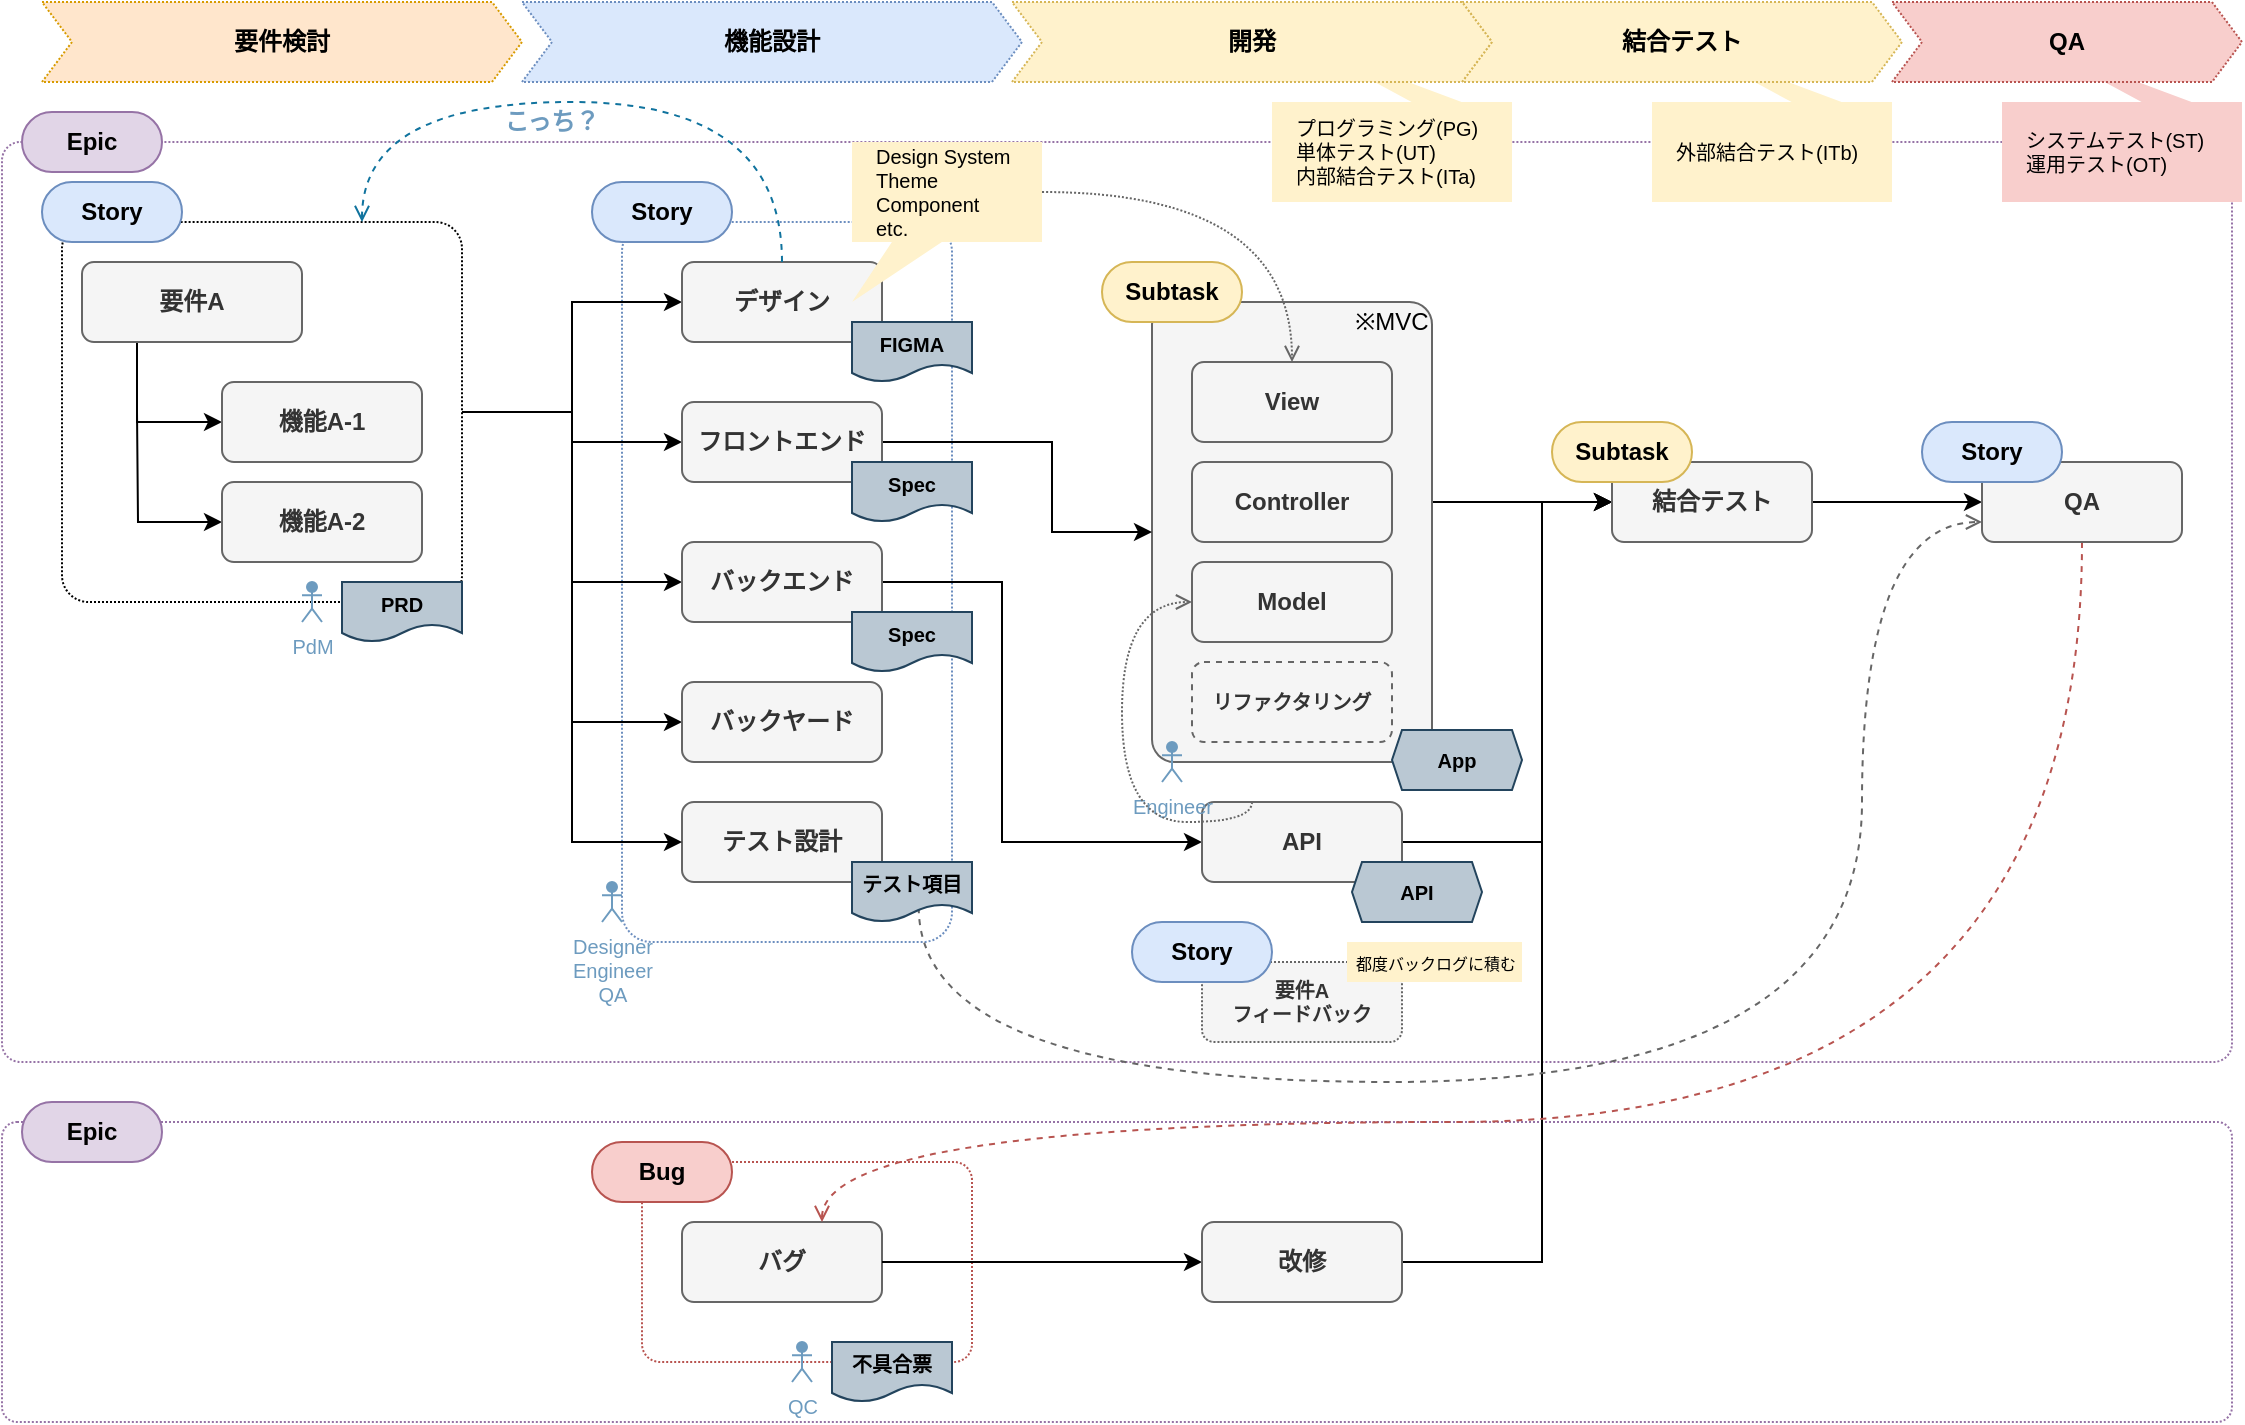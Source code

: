 <mxfile>
    <diagram id="Gc-2tVLe2to3fgjNDCdU" name="ProductFlow">
        <mxGraphModel dx="1058" dy="458" grid="1" gridSize="10" guides="1" tooltips="1" connect="1" arrows="1" fold="1" page="1" pageScale="1" pageWidth="1169" pageHeight="827" math="0" shadow="0">
            <root>
                <mxCell id="EZ28CjSKNCRRKtSUR4Zx-0"/>
                <mxCell id="EZ28CjSKNCRRKtSUR4Zx-1" parent="EZ28CjSKNCRRKtSUR4Zx-0"/>
                <mxCell id="55Zve0TspwtyExYEFEBI-19" value="" style="rounded=1;whiteSpace=wrap;html=1;dashed=1;dashPattern=1 1;fontSize=12;strokeColor=#b85450;arcSize=9;fillColor=none;" vertex="1" parent="EZ28CjSKNCRRKtSUR4Zx-1">
                    <mxGeometry x="340" y="610" width="165" height="100" as="geometry"/>
                </mxCell>
                <mxCell id="7fAWxmCne7nnYhuAOcvH-72" value="" style="rounded=1;whiteSpace=wrap;html=1;dashed=1;dashPattern=1 1;fontSize=12;arcSize=2;strokeColor=#9673a6;fillColor=none;" parent="EZ28CjSKNCRRKtSUR4Zx-1" vertex="1">
                    <mxGeometry x="20" y="100" width="1115" height="460" as="geometry"/>
                </mxCell>
                <mxCell id="55Zve0TspwtyExYEFEBI-0" value="" style="rounded=1;whiteSpace=wrap;html=1;dashed=1;dashPattern=1 1;fontSize=12;arcSize=5;strokeColor=#9673a6;fillColor=none;" vertex="1" parent="EZ28CjSKNCRRKtSUR4Zx-1">
                    <mxGeometry x="20" y="590" width="1115" height="150" as="geometry"/>
                </mxCell>
                <mxCell id="7fAWxmCne7nnYhuAOcvH-61" style="edgeStyle=orthogonalEdgeStyle;rounded=0;orthogonalLoop=1;jettySize=auto;html=1;startArrow=none;startFill=0;endArrow=classic;endFill=1;strokeWidth=1;fontSize=12;" parent="EZ28CjSKNCRRKtSUR4Zx-1" source="7fAWxmCne7nnYhuAOcvH-38" target="7fAWxmCne7nnYhuAOcvH-59" edge="1">
                    <mxGeometry relative="1" as="geometry">
                        <Array as="points">
                            <mxPoint x="805" y="280"/>
                            <mxPoint x="805" y="280"/>
                        </Array>
                    </mxGeometry>
                </mxCell>
                <mxCell id="7fAWxmCne7nnYhuAOcvH-38" value="" style="rounded=1;whiteSpace=wrap;html=1;fontSize=12;strokeColor=#666666;fillColor=#f5f5f5;arcSize=8;fontColor=#333333;" parent="EZ28CjSKNCRRKtSUR4Zx-1" vertex="1">
                    <mxGeometry x="595" y="180" width="140" height="230" as="geometry"/>
                </mxCell>
                <mxCell id="7fAWxmCne7nnYhuAOcvH-22" value="" style="rounded=1;whiteSpace=wrap;html=1;dashed=1;dashPattern=1 1;fontSize=12;strokeColor=#6c8ebf;fillColor=none;arcSize=9;" parent="EZ28CjSKNCRRKtSUR4Zx-1" vertex="1">
                    <mxGeometry x="330" y="140" width="165" height="360" as="geometry"/>
                </mxCell>
                <mxCell id="7fAWxmCne7nnYhuAOcvH-13" value="" style="rounded=1;whiteSpace=wrap;html=1;dashed=1;dashPattern=1 1;fontSize=12;fillColor=none;arcSize=7;" parent="EZ28CjSKNCRRKtSUR4Zx-1" vertex="1">
                    <mxGeometry x="50" y="140" width="200" height="190" as="geometry"/>
                </mxCell>
                <mxCell id="7fAWxmCne7nnYhuAOcvH-8" style="edgeStyle=orthogonalEdgeStyle;rounded=0;orthogonalLoop=1;jettySize=auto;html=1;entryX=0;entryY=0.5;entryDx=0;entryDy=0;startArrow=none;startFill=0;endArrow=classic;endFill=1;strokeWidth=1;fontSize=12;exitX=0.25;exitY=1;exitDx=0;exitDy=0;" parent="EZ28CjSKNCRRKtSUR4Zx-1" source="7fAWxmCne7nnYhuAOcvH-3" target="7fAWxmCne7nnYhuAOcvH-5" edge="1">
                    <mxGeometry relative="1" as="geometry"/>
                </mxCell>
                <mxCell id="7fAWxmCne7nnYhuAOcvH-9" style="edgeStyle=orthogonalEdgeStyle;rounded=0;orthogonalLoop=1;jettySize=auto;html=1;exitX=0.25;exitY=1;exitDx=0;exitDy=0;startArrow=none;startFill=0;endArrow=classic;endFill=1;strokeWidth=1;fontSize=12;" parent="EZ28CjSKNCRRKtSUR4Zx-1" source="7fAWxmCne7nnYhuAOcvH-3" edge="1">
                    <mxGeometry relative="1" as="geometry">
                        <mxPoint x="130" y="290" as="targetPoint"/>
                        <Array as="points">
                            <mxPoint x="88" y="235"/>
                            <mxPoint x="88" y="290"/>
                        </Array>
                    </mxGeometry>
                </mxCell>
                <mxCell id="7fAWxmCne7nnYhuAOcvH-3" value="要件A" style="rounded=1;whiteSpace=wrap;html=1;fontSize=12;fontStyle=1;fillColor=#f5f5f5;strokeColor=#666666;fontColor=#333333;" parent="EZ28CjSKNCRRKtSUR4Zx-1" vertex="1">
                    <mxGeometry x="60" y="160" width="110" height="40" as="geometry"/>
                </mxCell>
                <mxCell id="7fAWxmCne7nnYhuAOcvH-4" value="バグ" style="rounded=1;whiteSpace=wrap;html=1;fontSize=12;fontStyle=1;fillColor=#f5f5f5;strokeColor=#666666;fontColor=#333333;" parent="EZ28CjSKNCRRKtSUR4Zx-1" vertex="1">
                    <mxGeometry x="360" y="640" width="100" height="40" as="geometry"/>
                </mxCell>
                <mxCell id="7fAWxmCne7nnYhuAOcvH-24" style="edgeStyle=orthogonalEdgeStyle;rounded=0;orthogonalLoop=1;jettySize=auto;html=1;entryX=0;entryY=0.5;entryDx=0;entryDy=0;startArrow=none;startFill=0;endArrow=classic;endFill=1;strokeWidth=1;fontSize=12;exitX=1;exitY=0.5;exitDx=0;exitDy=0;" parent="EZ28CjSKNCRRKtSUR4Zx-1" source="7fAWxmCne7nnYhuAOcvH-13" target="7fAWxmCne7nnYhuAOcvH-17" edge="1">
                    <mxGeometry relative="1" as="geometry"/>
                </mxCell>
                <mxCell id="7fAWxmCne7nnYhuAOcvH-25" style="edgeStyle=orthogonalEdgeStyle;rounded=0;orthogonalLoop=1;jettySize=auto;html=1;exitX=1;exitY=0.5;exitDx=0;exitDy=0;entryX=0;entryY=0.5;entryDx=0;entryDy=0;startArrow=none;startFill=0;endArrow=classic;endFill=1;strokeWidth=1;fontSize=12;" parent="EZ28CjSKNCRRKtSUR4Zx-1" source="7fAWxmCne7nnYhuAOcvH-13" target="7fAWxmCne7nnYhuAOcvH-18" edge="1">
                    <mxGeometry relative="1" as="geometry"/>
                </mxCell>
                <mxCell id="7fAWxmCne7nnYhuAOcvH-26" style="edgeStyle=orthogonalEdgeStyle;rounded=0;orthogonalLoop=1;jettySize=auto;html=1;exitX=1;exitY=0.5;exitDx=0;exitDy=0;entryX=0;entryY=0.5;entryDx=0;entryDy=0;startArrow=none;startFill=0;endArrow=classic;endFill=1;strokeWidth=1;fontSize=12;" parent="EZ28CjSKNCRRKtSUR4Zx-1" source="7fAWxmCne7nnYhuAOcvH-13" target="7fAWxmCne7nnYhuAOcvH-19" edge="1">
                    <mxGeometry relative="1" as="geometry"/>
                </mxCell>
                <mxCell id="7fAWxmCne7nnYhuAOcvH-27" style="edgeStyle=orthogonalEdgeStyle;rounded=0;orthogonalLoop=1;jettySize=auto;html=1;exitX=1;exitY=0.5;exitDx=0;exitDy=0;entryX=0;entryY=0.5;entryDx=0;entryDy=0;startArrow=none;startFill=0;endArrow=classic;endFill=1;strokeWidth=1;fontSize=12;" parent="EZ28CjSKNCRRKtSUR4Zx-1" source="7fAWxmCne7nnYhuAOcvH-13" target="7fAWxmCne7nnYhuAOcvH-20" edge="1">
                    <mxGeometry relative="1" as="geometry"/>
                </mxCell>
                <mxCell id="7fAWxmCne7nnYhuAOcvH-5" value="機能A-1" style="rounded=1;whiteSpace=wrap;html=1;fontSize=12;fontStyle=1;fillColor=#f5f5f5;strokeColor=#666666;fontColor=#333333;" parent="EZ28CjSKNCRRKtSUR4Zx-1" vertex="1">
                    <mxGeometry x="130" y="220" width="100" height="40" as="geometry"/>
                </mxCell>
                <mxCell id="7fAWxmCne7nnYhuAOcvH-6" value="機能A-2" style="rounded=1;whiteSpace=wrap;html=1;fontSize=12;fontStyle=1;fillColor=#f5f5f5;strokeColor=#666666;fontColor=#333333;" parent="EZ28CjSKNCRRKtSUR4Zx-1" vertex="1">
                    <mxGeometry x="130" y="270" width="100" height="40" as="geometry"/>
                </mxCell>
                <mxCell id="7fAWxmCne7nnYhuAOcvH-10" style="edgeStyle=orthogonalEdgeStyle;rounded=0;orthogonalLoop=1;jettySize=auto;html=1;entryX=0;entryY=0.5;entryDx=0;entryDy=0;startArrow=none;startFill=0;endArrow=classic;endFill=1;strokeWidth=1;fontSize=12;" parent="EZ28CjSKNCRRKtSUR4Zx-1" source="7fAWxmCne7nnYhuAOcvH-4" target="7fAWxmCne7nnYhuAOcvH-11" edge="1">
                    <mxGeometry relative="1" as="geometry">
                        <mxPoint x="75" y="590" as="sourcePoint"/>
                        <mxPoint x="115" y="650" as="targetPoint"/>
                    </mxGeometry>
                </mxCell>
                <mxCell id="55Zve0TspwtyExYEFEBI-3" style="edgeStyle=orthogonalEdgeStyle;rounded=0;orthogonalLoop=1;jettySize=auto;html=1;fontSize=10;entryX=0;entryY=0.5;entryDx=0;entryDy=0;exitX=1;exitY=0.5;exitDx=0;exitDy=0;" edge="1" parent="EZ28CjSKNCRRKtSUR4Zx-1" source="7fAWxmCne7nnYhuAOcvH-11" target="7fAWxmCne7nnYhuAOcvH-59">
                    <mxGeometry relative="1" as="geometry">
                        <Array as="points">
                            <mxPoint x="790" y="660"/>
                            <mxPoint x="790" y="280"/>
                        </Array>
                    </mxGeometry>
                </mxCell>
                <mxCell id="7fAWxmCne7nnYhuAOcvH-11" value="改修" style="rounded=1;whiteSpace=wrap;html=1;fontSize=12;fontStyle=1;fillColor=#f5f5f5;strokeColor=#666666;fontColor=#333333;" parent="EZ28CjSKNCRRKtSUR4Zx-1" vertex="1">
                    <mxGeometry x="620" y="640" width="100" height="40" as="geometry"/>
                </mxCell>
                <mxCell id="7fAWxmCne7nnYhuAOcvH-17" value="デザイン" style="rounded=1;whiteSpace=wrap;html=1;fontSize=12;fontStyle=1;fillColor=#f5f5f5;strokeColor=#666666;fontColor=#333333;" parent="EZ28CjSKNCRRKtSUR4Zx-1" vertex="1">
                    <mxGeometry x="360" y="160" width="100" height="40" as="geometry"/>
                </mxCell>
                <mxCell id="7fAWxmCne7nnYhuAOcvH-33" style="edgeStyle=orthogonalEdgeStyle;rounded=0;orthogonalLoop=1;jettySize=auto;html=1;exitX=1;exitY=0.5;exitDx=0;exitDy=0;startArrow=none;startFill=0;endArrow=classic;endFill=1;strokeWidth=1;fontSize=12;entryX=0;entryY=0.5;entryDx=0;entryDy=0;" parent="EZ28CjSKNCRRKtSUR4Zx-1" source="7fAWxmCne7nnYhuAOcvH-18" target="7fAWxmCne7nnYhuAOcvH-38" edge="1">
                    <mxGeometry relative="1" as="geometry">
                        <mxPoint x="585" y="280" as="targetPoint"/>
                        <Array as="points">
                            <mxPoint x="545" y="250"/>
                            <mxPoint x="545" y="295"/>
                        </Array>
                    </mxGeometry>
                </mxCell>
                <mxCell id="7fAWxmCne7nnYhuAOcvH-18" value="フロントエンド" style="rounded=1;whiteSpace=wrap;html=1;fontSize=12;fontStyle=1;fillColor=#f5f5f5;strokeColor=#666666;fontColor=#333333;" parent="EZ28CjSKNCRRKtSUR4Zx-1" vertex="1">
                    <mxGeometry x="360" y="230" width="100" height="40" as="geometry"/>
                </mxCell>
                <mxCell id="7fAWxmCne7nnYhuAOcvH-52" style="edgeStyle=orthogonalEdgeStyle;rounded=0;orthogonalLoop=1;jettySize=auto;html=1;entryX=0;entryY=0.5;entryDx=0;entryDy=0;startArrow=none;startFill=0;endArrow=classic;endFill=1;strokeWidth=1;fontSize=12;exitX=1;exitY=0.5;exitDx=0;exitDy=0;" parent="EZ28CjSKNCRRKtSUR4Zx-1" source="7fAWxmCne7nnYhuAOcvH-19" target="7fAWxmCne7nnYhuAOcvH-51" edge="1">
                    <mxGeometry relative="1" as="geometry">
                        <Array as="points">
                            <mxPoint x="520" y="320"/>
                            <mxPoint x="520" y="450"/>
                        </Array>
                    </mxGeometry>
                </mxCell>
                <mxCell id="7fAWxmCne7nnYhuAOcvH-19" value="バックエンド" style="rounded=1;whiteSpace=wrap;html=1;fontSize=12;fontStyle=1;fillColor=#f5f5f5;strokeColor=#666666;fontColor=#333333;" parent="EZ28CjSKNCRRKtSUR4Zx-1" vertex="1">
                    <mxGeometry x="360" y="300" width="100" height="40" as="geometry"/>
                </mxCell>
                <mxCell id="7fAWxmCne7nnYhuAOcvH-20" value="バックヤード" style="rounded=1;whiteSpace=wrap;html=1;fontSize=12;fontStyle=1;fillColor=#f5f5f5;strokeColor=#666666;fontColor=#333333;" parent="EZ28CjSKNCRRKtSUR4Zx-1" vertex="1">
                    <mxGeometry x="360" y="370" width="100" height="40" as="geometry"/>
                </mxCell>
                <mxCell id="7fAWxmCne7nnYhuAOcvH-21" value="Story" style="rounded=1;whiteSpace=wrap;html=1;fontSize=12;fontStyle=1;fillColor=#dae8fc;strokeColor=#6c8ebf;arcSize=50;" parent="EZ28CjSKNCRRKtSUR4Zx-1" vertex="1">
                    <mxGeometry x="315" y="120" width="70" height="30" as="geometry"/>
                </mxCell>
                <mxCell id="7fAWxmCne7nnYhuAOcvH-29" value="View" style="rounded=1;whiteSpace=wrap;html=1;fontSize=12;fontStyle=1;fillColor=#f5f5f5;strokeColor=#666666;fontColor=#333333;" parent="EZ28CjSKNCRRKtSUR4Zx-1" vertex="1">
                    <mxGeometry x="615" y="210" width="100" height="40" as="geometry"/>
                </mxCell>
                <mxCell id="7fAWxmCne7nnYhuAOcvH-30" value="Controller" style="rounded=1;whiteSpace=wrap;html=1;fontSize=12;fontStyle=1;fillColor=#f5f5f5;strokeColor=#666666;fontColor=#333333;" parent="EZ28CjSKNCRRKtSUR4Zx-1" vertex="1">
                    <mxGeometry x="615" y="260" width="100" height="40" as="geometry"/>
                </mxCell>
                <mxCell id="7fAWxmCne7nnYhuAOcvH-31" value="Model" style="rounded=1;whiteSpace=wrap;html=1;fontSize=12;fontStyle=1;fillColor=#f5f5f5;strokeColor=#666666;fontColor=#333333;" parent="EZ28CjSKNCRRKtSUR4Zx-1" vertex="1">
                    <mxGeometry x="615" y="310" width="100" height="40" as="geometry"/>
                </mxCell>
                <mxCell id="7fAWxmCne7nnYhuAOcvH-37" value="Subtask" style="rounded=1;whiteSpace=wrap;html=1;fontSize=12;fontStyle=1;fillColor=#fff2cc;strokeColor=#d6b656;arcSize=50;" parent="EZ28CjSKNCRRKtSUR4Zx-1" vertex="1">
                    <mxGeometry x="570" y="160" width="70" height="30" as="geometry"/>
                </mxCell>
                <mxCell id="7fAWxmCne7nnYhuAOcvH-48" style="edgeStyle=orthogonalEdgeStyle;rounded=0;orthogonalLoop=1;jettySize=auto;html=1;exitX=0;exitY=0;exitDx=95;exitDy=25;exitPerimeter=0;startArrow=none;startFill=0;endArrow=open;endFill=0;strokeWidth=1;fontSize=12;curved=1;dashed=1;dashPattern=1 1;fillColor=#f5f5f5;strokeColor=#666666;" parent="EZ28CjSKNCRRKtSUR4Zx-1" source="7fAWxmCne7nnYhuAOcvH-43" target="7fAWxmCne7nnYhuAOcvH-29" edge="1">
                    <mxGeometry relative="1" as="geometry"/>
                </mxCell>
                <mxCell id="7fAWxmCne7nnYhuAOcvH-43" value="&lt;span style=&quot;font-size: 10px;&quot;&gt;Design System&lt;br style=&quot;font-size: 10px;&quot;&gt;&lt;/span&gt;&lt;span style=&quot;font-size: 10px;&quot;&gt;Theme&lt;br style=&quot;font-size: 10px;&quot;&gt;&lt;/span&gt;&lt;span style=&quot;font-size: 10px;&quot;&gt;Component&lt;br style=&quot;font-size: 10px;&quot;&gt;&lt;/span&gt;&lt;span style=&quot;font-size: 10px;&quot;&gt;etc.&lt;br style=&quot;font-size: 10px;&quot;&gt;&lt;/span&gt;" style="shape=callout;whiteSpace=wrap;html=1;perimeter=calloutPerimeter;dashed=1;dashPattern=1 1;fontSize=10;align=left;spacingTop=0;spacingLeft=10;position2=0;size=30;position=0.21;fillColor=#fff2cc;strokeColor=none;fontStyle=0;base=25;" parent="EZ28CjSKNCRRKtSUR4Zx-1" vertex="1">
                    <mxGeometry x="445" y="100" width="95" height="80" as="geometry"/>
                </mxCell>
                <mxCell id="7fAWxmCne7nnYhuAOcvH-60" style="edgeStyle=orthogonalEdgeStyle;rounded=0;orthogonalLoop=1;jettySize=auto;html=1;startArrow=none;startFill=0;endArrow=classic;endFill=1;strokeWidth=1;fontSize=12;exitX=1;exitY=0.5;exitDx=0;exitDy=0;" parent="EZ28CjSKNCRRKtSUR4Zx-1" source="7fAWxmCne7nnYhuAOcvH-51" edge="1">
                    <mxGeometry relative="1" as="geometry">
                        <mxPoint x="825" y="280" as="targetPoint"/>
                        <Array as="points">
                            <mxPoint x="790" y="450"/>
                            <mxPoint x="790" y="280"/>
                        </Array>
                    </mxGeometry>
                </mxCell>
                <mxCell id="7fAWxmCne7nnYhuAOcvH-51" value="API" style="rounded=1;whiteSpace=wrap;html=1;fontSize=12;fontStyle=1;fillColor=#f5f5f5;strokeColor=#666666;fontColor=#333333;" parent="EZ28CjSKNCRRKtSUR4Zx-1" vertex="1">
                    <mxGeometry x="620" y="430" width="100" height="40" as="geometry"/>
                </mxCell>
                <mxCell id="7fAWxmCne7nnYhuAOcvH-55" value="&lt;span style=&quot;font-weight: 700;&quot;&gt;要件検討&lt;/span&gt;" style="shape=step;perimeter=stepPerimeter;whiteSpace=wrap;html=1;fixedSize=1;dashed=1;dashPattern=1 1;fontSize=12;align=center;size=15;fillColor=#ffe6cc;strokeColor=#d79b00;" parent="EZ28CjSKNCRRKtSUR4Zx-1" vertex="1">
                    <mxGeometry x="40" y="30" width="240" height="40" as="geometry"/>
                </mxCell>
                <mxCell id="7fAWxmCne7nnYhuAOcvH-56" value="&lt;span style=&quot;font-weight: 700&quot;&gt;機能設計&lt;/span&gt;" style="shape=step;perimeter=stepPerimeter;whiteSpace=wrap;html=1;fixedSize=1;dashed=1;dashPattern=1 1;fontSize=12;align=center;size=15;fillColor=#dae8fc;strokeColor=#6c8ebf;" parent="EZ28CjSKNCRRKtSUR4Zx-1" vertex="1">
                    <mxGeometry x="280" y="30" width="250" height="40" as="geometry"/>
                </mxCell>
                <mxCell id="7fAWxmCne7nnYhuAOcvH-65" style="edgeStyle=orthogonalEdgeStyle;rounded=0;orthogonalLoop=1;jettySize=auto;html=1;entryX=0;entryY=0.5;entryDx=0;entryDy=0;startArrow=none;startFill=0;endArrow=classic;endFill=1;strokeWidth=1;fontSize=12;" parent="EZ28CjSKNCRRKtSUR4Zx-1" source="7fAWxmCne7nnYhuAOcvH-59" target="7fAWxmCne7nnYhuAOcvH-64" edge="1">
                    <mxGeometry relative="1" as="geometry"/>
                </mxCell>
                <mxCell id="7fAWxmCne7nnYhuAOcvH-59" value="結合テスト" style="rounded=1;whiteSpace=wrap;html=1;fontSize=12;fontStyle=1;fillColor=#f5f5f5;strokeColor=#666666;fontColor=#333333;" parent="EZ28CjSKNCRRKtSUR4Zx-1" vertex="1">
                    <mxGeometry x="825" y="260" width="100" height="40" as="geometry"/>
                </mxCell>
                <mxCell id="55Zve0TspwtyExYEFEBI-4" style="edgeStyle=orthogonalEdgeStyle;rounded=0;orthogonalLoop=1;jettySize=auto;html=1;fontSize=10;curved=1;fillColor=#f8cecc;strokeColor=#b85450;dashed=1;strokeWidth=1;endArrow=open;endFill=0;" edge="1" parent="EZ28CjSKNCRRKtSUR4Zx-1" source="7fAWxmCne7nnYhuAOcvH-64" target="7fAWxmCne7nnYhuAOcvH-4">
                    <mxGeometry relative="1" as="geometry">
                        <Array as="points">
                            <mxPoint x="1060" y="590"/>
                            <mxPoint x="430" y="590"/>
                        </Array>
                    </mxGeometry>
                </mxCell>
                <mxCell id="7fAWxmCne7nnYhuAOcvH-64" value="QA" style="rounded=1;whiteSpace=wrap;html=1;fontSize=12;fontStyle=1;fillColor=#f5f5f5;strokeColor=#666666;fontColor=#333333;" parent="EZ28CjSKNCRRKtSUR4Zx-1" vertex="1">
                    <mxGeometry x="1010" y="260" width="100" height="40" as="geometry"/>
                </mxCell>
                <mxCell id="7fAWxmCne7nnYhuAOcvH-67" value="※MVC" style="text;html=1;strokeColor=none;fillColor=none;align=center;verticalAlign=middle;whiteSpace=wrap;rounded=0;fontSize=12;" parent="EZ28CjSKNCRRKtSUR4Zx-1" vertex="1">
                    <mxGeometry x="695" y="180" width="40" height="20" as="geometry"/>
                </mxCell>
                <mxCell id="7fAWxmCne7nnYhuAOcvH-68" value="リファクタリング" style="rounded=1;whiteSpace=wrap;html=1;fontSize=10;fontStyle=1;fillColor=#f5f5f5;strokeColor=#666666;fontColor=#333333;dashed=1;" parent="EZ28CjSKNCRRKtSUR4Zx-1" vertex="1">
                    <mxGeometry x="615" y="360" width="100" height="40" as="geometry"/>
                </mxCell>
                <mxCell id="7fAWxmCne7nnYhuAOcvH-74" value="Epic" style="rounded=1;whiteSpace=wrap;html=1;fontSize=12;fontStyle=1;fillColor=#e1d5e7;strokeColor=#9673a6;arcSize=50;" parent="EZ28CjSKNCRRKtSUR4Zx-1" vertex="1">
                    <mxGeometry x="30" y="85" width="70" height="30" as="geometry"/>
                </mxCell>
                <mxCell id="Ivz4CgUvAJI-o8InwgjZ-0" value="Subtask" style="rounded=1;whiteSpace=wrap;html=1;fontSize=12;fontStyle=1;fillColor=#fff2cc;strokeColor=#d6b656;arcSize=50;" vertex="1" parent="EZ28CjSKNCRRKtSUR4Zx-1">
                    <mxGeometry x="795" y="240" width="70" height="30" as="geometry"/>
                </mxCell>
                <mxCell id="JbjDxxHxcPAsyyB3qYbr-0" value="不具合票" style="shape=document;whiteSpace=wrap;html=1;boundedLbl=1;fillColor=#bac8d3;strokeColor=#23445d;fontStyle=1;fontSize=10;" vertex="1" parent="EZ28CjSKNCRRKtSUR4Zx-1">
                    <mxGeometry x="435" y="700" width="60" height="30" as="geometry"/>
                </mxCell>
                <mxCell id="JbjDxxHxcPAsyyB3qYbr-1" value="PRD" style="shape=document;whiteSpace=wrap;html=1;boundedLbl=1;fillColor=#bac8d3;strokeColor=#23445d;fontStyle=1;fontSize=10;" vertex="1" parent="EZ28CjSKNCRRKtSUR4Zx-1">
                    <mxGeometry x="190" y="320" width="60" height="30" as="geometry"/>
                </mxCell>
                <mxCell id="JbjDxxHxcPAsyyB3qYbr-2" value="FIGMA" style="shape=document;whiteSpace=wrap;html=1;boundedLbl=1;fillColor=#bac8d3;strokeColor=#23445d;fontStyle=1;fontSize=10;" vertex="1" parent="EZ28CjSKNCRRKtSUR4Zx-1">
                    <mxGeometry x="445" y="190" width="60" height="30" as="geometry"/>
                </mxCell>
                <mxCell id="JbjDxxHxcPAsyyB3qYbr-3" value="Spec" style="shape=document;whiteSpace=wrap;html=1;boundedLbl=1;fillColor=#bac8d3;strokeColor=#23445d;fontStyle=1;fontSize=10;" vertex="1" parent="EZ28CjSKNCRRKtSUR4Zx-1">
                    <mxGeometry x="445" y="260" width="60" height="30" as="geometry"/>
                </mxCell>
                <mxCell id="55Zve0TspwtyExYEFEBI-1" value="Epic" style="rounded=1;whiteSpace=wrap;html=1;fontSize=12;fontStyle=1;fillColor=#e1d5e7;strokeColor=#9673a6;arcSize=50;" vertex="1" parent="EZ28CjSKNCRRKtSUR4Zx-1">
                    <mxGeometry x="30" y="580" width="70" height="30" as="geometry"/>
                </mxCell>
                <mxCell id="7fAWxmCne7nnYhuAOcvH-63" value="Story" style="rounded=1;whiteSpace=wrap;html=1;fontSize=12;fontStyle=1;fillColor=#dae8fc;strokeColor=#6c8ebf;arcSize=50;" parent="EZ28CjSKNCRRKtSUR4Zx-1" vertex="1">
                    <mxGeometry x="980" y="240" width="70" height="30" as="geometry"/>
                </mxCell>
                <mxCell id="55Zve0TspwtyExYEFEBI-2" value="Bug" style="rounded=1;whiteSpace=wrap;html=1;fontSize=12;fontStyle=1;fillColor=#f8cecc;strokeColor=#b85450;arcSize=50;" vertex="1" parent="EZ28CjSKNCRRKtSUR4Zx-1">
                    <mxGeometry x="315" y="600" width="70" height="30" as="geometry"/>
                </mxCell>
                <mxCell id="55Zve0TspwtyExYEFEBI-6" value="PdM" style="shape=umlActor;verticalLabelPosition=bottom;verticalAlign=top;html=1;outlineConnect=0;fontSize=10;fontColor=#6D9BBF;strokeColor=#6D9BBF;fillColor=#6D9BBF;" vertex="1" parent="EZ28CjSKNCRRKtSUR4Zx-1">
                    <mxGeometry x="170" y="320" width="10" height="20" as="geometry"/>
                </mxCell>
                <mxCell id="55Zve0TspwtyExYEFEBI-10" value="Designer&lt;br&gt;Engineer&lt;br&gt;QA" style="shape=umlActor;verticalLabelPosition=bottom;verticalAlign=top;html=1;outlineConnect=0;fontSize=10;fontColor=#6D9BBF;strokeColor=#6D9BBF;fillColor=#6D9BBF;" vertex="1" parent="EZ28CjSKNCRRKtSUR4Zx-1">
                    <mxGeometry x="320" y="470" width="10" height="20" as="geometry"/>
                </mxCell>
                <mxCell id="55Zve0TspwtyExYEFEBI-15" value="QC" style="shape=umlActor;verticalLabelPosition=bottom;verticalAlign=top;html=1;outlineConnect=0;fontSize=10;fontColor=#6D9BBF;strokeColor=#6D9BBF;fillColor=#6D9BBF;" vertex="1" parent="EZ28CjSKNCRRKtSUR4Zx-1">
                    <mxGeometry x="415" y="700" width="10" height="20" as="geometry"/>
                </mxCell>
                <mxCell id="yw0cPG-lnsv5iGuR9VF2-0" value="Story" style="rounded=1;whiteSpace=wrap;html=1;fontSize=12;fontStyle=1;fillColor=#dae8fc;strokeColor=#6c8ebf;arcSize=50;" vertex="1" parent="EZ28CjSKNCRRKtSUR4Zx-1">
                    <mxGeometry x="40" y="120" width="70" height="30" as="geometry"/>
                </mxCell>
                <mxCell id="yw0cPG-lnsv5iGuR9VF2-2" value="App" style="shape=hexagon;perimeter=hexagonPerimeter2;whiteSpace=wrap;html=1;fixedSize=1;strokeColor=#23445d;fillColor=#bac8d3;fontSize=10;fontStyle=1;size=5;" vertex="1" parent="EZ28CjSKNCRRKtSUR4Zx-1">
                    <mxGeometry x="715" y="394" width="65" height="30" as="geometry"/>
                </mxCell>
                <mxCell id="yw0cPG-lnsv5iGuR9VF2-3" value="API" style="shape=hexagon;perimeter=hexagonPerimeter2;whiteSpace=wrap;html=1;fixedSize=1;strokeColor=#23445d;fillColor=#bac8d3;fontSize=10;fontStyle=1;size=5;" vertex="1" parent="EZ28CjSKNCRRKtSUR4Zx-1">
                    <mxGeometry x="695" y="460" width="65" height="30" as="geometry"/>
                </mxCell>
                <mxCell id="yw0cPG-lnsv5iGuR9VF2-7" value="Engineer" style="shape=umlActor;verticalLabelPosition=bottom;verticalAlign=top;html=1;outlineConnect=0;fontSize=10;fontColor=#6D9BBF;strokeColor=#6D9BBF;fillColor=#6D9BBF;" vertex="1" parent="EZ28CjSKNCRRKtSUR4Zx-1">
                    <mxGeometry x="600" y="400" width="10" height="20" as="geometry"/>
                </mxCell>
                <mxCell id="yw0cPG-lnsv5iGuR9VF2-10" style="edgeStyle=orthogonalEdgeStyle;rounded=0;orthogonalLoop=1;jettySize=auto;html=1;exitX=0.5;exitY=0;exitDx=0;exitDy=0;startArrow=none;startFill=0;endArrow=open;endFill=0;strokeWidth=1;fontSize=12;curved=1;dashed=1;fillColor=#b1ddf0;strokeColor=#10739e;entryX=0.75;entryY=0;entryDx=0;entryDy=0;" edge="1" parent="EZ28CjSKNCRRKtSUR4Zx-1" source="7fAWxmCne7nnYhuAOcvH-17" target="7fAWxmCne7nnYhuAOcvH-13">
                    <mxGeometry relative="1" as="geometry">
                        <mxPoint x="575" y="117.5" as="sourcePoint"/>
                        <mxPoint x="675" y="220" as="targetPoint"/>
                        <Array as="points">
                            <mxPoint x="410" y="80"/>
                            <mxPoint x="200" y="80"/>
                        </Array>
                    </mxGeometry>
                </mxCell>
                <mxCell id="yw0cPG-lnsv5iGuR9VF2-11" value="こっち？" style="text;html=1;strokeColor=none;fillColor=none;align=center;verticalAlign=middle;whiteSpace=wrap;rounded=0;fontSize=12;fontColor=#6D9BBF;fontStyle=1" vertex="1" parent="EZ28CjSKNCRRKtSUR4Zx-1">
                    <mxGeometry x="270" y="80" width="50" height="20" as="geometry"/>
                </mxCell>
                <mxCell id="yw0cPG-lnsv5iGuR9VF2-17" style="edgeStyle=orthogonalEdgeStyle;rounded=0;orthogonalLoop=1;jettySize=auto;html=1;exitX=0.25;exitY=0;exitDx=0;exitDy=0;startArrow=none;startFill=0;endArrow=open;endFill=0;strokeWidth=1;fontSize=12;curved=1;dashed=1;dashPattern=1 1;fillColor=#f5f5f5;strokeColor=#666666;entryX=0;entryY=0.5;entryDx=0;entryDy=0;" edge="1" parent="EZ28CjSKNCRRKtSUR4Zx-1" source="7fAWxmCne7nnYhuAOcvH-51" target="7fAWxmCne7nnYhuAOcvH-31">
                    <mxGeometry relative="1" as="geometry">
                        <mxPoint x="550" y="135.0" as="sourcePoint"/>
                        <mxPoint x="675" y="220.0" as="targetPoint"/>
                        <Array as="points">
                            <mxPoint x="645" y="440"/>
                            <mxPoint x="580" y="440"/>
                            <mxPoint x="580" y="330"/>
                        </Array>
                    </mxGeometry>
                </mxCell>
                <mxCell id="85Ct3C9ldb_pLndzIxKL-0" value="&lt;span style=&quot;font-size: 10px&quot;&gt;プログラミング(PG)&lt;br&gt;単体テスト(UT)&lt;br&gt;内部結合テスト(ITa)&lt;br style=&quot;font-size: 10px&quot;&gt;&lt;/span&gt;" style="shape=callout;whiteSpace=wrap;html=1;perimeter=calloutPerimeter;dashed=1;dashPattern=1 1;fontSize=10;align=left;spacingTop=0;spacingLeft=10;position2=0.88;size=30;position=0.21;fillColor=#fff2cc;strokeColor=none;fontStyle=0;base=25;flipH=1;flipV=1;" vertex="1" parent="EZ28CjSKNCRRKtSUR4Zx-1">
                    <mxGeometry x="655" y="50" width="120" height="80" as="geometry"/>
                </mxCell>
                <mxCell id="85Ct3C9ldb_pLndzIxKL-1" value="&lt;span style=&quot;font-size: 10px&quot;&gt;外部結合テスト(ITb)&lt;br style=&quot;font-size: 10px&quot;&gt;&lt;/span&gt;" style="shape=callout;whiteSpace=wrap;html=1;perimeter=calloutPerimeter;dashed=1;dashPattern=1 1;fontSize=10;align=left;spacingTop=0;spacingLeft=10;position2=0.88;size=30;position=0.21;fillColor=#fff2cc;strokeColor=none;fontStyle=0;base=25;flipH=1;flipV=1;" vertex="1" parent="EZ28CjSKNCRRKtSUR4Zx-1">
                    <mxGeometry x="845" y="50" width="120" height="80" as="geometry"/>
                </mxCell>
                <mxCell id="85Ct3C9ldb_pLndzIxKL-2" value="&lt;span style=&quot;font-size: 10px&quot;&gt;システムテスト(ST)&lt;br&gt;運用テスト(OT)&lt;br style=&quot;font-size: 10px&quot;&gt;&lt;/span&gt;" style="shape=callout;whiteSpace=wrap;html=1;perimeter=calloutPerimeter;dashed=1;dashPattern=1 1;fontSize=10;align=left;spacingTop=0;spacingLeft=10;position2=0.88;size=30;position=0.21;fillColor=#f8cecc;fontStyle=0;base=25;flipH=1;flipV=1;strokeColor=none;" vertex="1" parent="EZ28CjSKNCRRKtSUR4Zx-1">
                    <mxGeometry x="1020" y="50" width="120" height="80" as="geometry"/>
                </mxCell>
                <mxCell id="7fAWxmCne7nnYhuAOcvH-62" value="&lt;b&gt;QA&lt;/b&gt;" style="shape=step;perimeter=stepPerimeter;whiteSpace=wrap;html=1;fixedSize=1;dashed=1;dashPattern=1 1;fontSize=12;align=center;size=15;fillColor=#f8cecc;strokeColor=#b85450;" parent="EZ28CjSKNCRRKtSUR4Zx-1" vertex="1">
                    <mxGeometry x="965" y="30" width="175" height="40" as="geometry"/>
                </mxCell>
                <mxCell id="7fAWxmCne7nnYhuAOcvH-58" value="&lt;span style=&quot;font-weight: 700&quot;&gt;結合テスト&lt;/span&gt;" style="shape=step;perimeter=stepPerimeter;whiteSpace=wrap;html=1;fixedSize=1;dashed=1;dashPattern=1 1;fontSize=12;align=center;size=15;fillColor=#fff2cc;strokeColor=#d6b656;" parent="EZ28CjSKNCRRKtSUR4Zx-1" vertex="1">
                    <mxGeometry x="750" y="30" width="220" height="40" as="geometry"/>
                </mxCell>
                <mxCell id="7fAWxmCne7nnYhuAOcvH-57" value="&lt;span style=&quot;font-weight: 700&quot;&gt;開発&lt;/span&gt;" style="shape=step;perimeter=stepPerimeter;whiteSpace=wrap;html=1;fixedSize=1;dashed=1;dashPattern=1 1;fontSize=12;align=center;size=15;fillColor=#fff2cc;strokeColor=#d6b656;" parent="EZ28CjSKNCRRKtSUR4Zx-1" vertex="1">
                    <mxGeometry x="525" y="30" width="240" height="40" as="geometry"/>
                </mxCell>
                <mxCell id="lEl1z4VHF9fcj-h2Ahlu-5" style="edgeStyle=orthogonalEdgeStyle;curved=1;rounded=0;orthogonalLoop=1;jettySize=auto;html=1;entryX=0;entryY=0.75;entryDx=0;entryDy=0;dashed=1;strokeWidth=1;fontSize=10;fontColor=#666666;exitX=0.556;exitY=0.751;exitDx=0;exitDy=0;exitPerimeter=0;strokeColor=#666666;endArrow=open;endFill=0;" edge="1" parent="EZ28CjSKNCRRKtSUR4Zx-1" source="lEl1z4VHF9fcj-h2Ahlu-1" target="7fAWxmCne7nnYhuAOcvH-64">
                    <mxGeometry relative="1" as="geometry">
                        <Array as="points">
                            <mxPoint x="478" y="570"/>
                            <mxPoint x="950" y="570"/>
                            <mxPoint x="950" y="290"/>
                        </Array>
                    </mxGeometry>
                </mxCell>
                <mxCell id="lEl1z4VHF9fcj-h2Ahlu-0" value="テスト設計" style="rounded=1;whiteSpace=wrap;html=1;fontSize=12;fontStyle=1;fillColor=#f5f5f5;strokeColor=#666666;fontColor=#333333;" vertex="1" parent="EZ28CjSKNCRRKtSUR4Zx-1">
                    <mxGeometry x="360" y="430" width="100" height="40" as="geometry"/>
                </mxCell>
                <mxCell id="lEl1z4VHF9fcj-h2Ahlu-1" value="テスト項目" style="shape=document;whiteSpace=wrap;html=1;boundedLbl=1;fillColor=#bac8d3;strokeColor=#23445d;fontStyle=1;fontSize=10;" vertex="1" parent="EZ28CjSKNCRRKtSUR4Zx-1">
                    <mxGeometry x="445" y="460" width="60" height="30" as="geometry"/>
                </mxCell>
                <mxCell id="lEl1z4VHF9fcj-h2Ahlu-3" value="Spec" style="shape=document;whiteSpace=wrap;html=1;boundedLbl=1;fillColor=#bac8d3;strokeColor=#23445d;fontStyle=1;fontSize=10;" vertex="1" parent="EZ28CjSKNCRRKtSUR4Zx-1">
                    <mxGeometry x="445" y="335" width="60" height="30" as="geometry"/>
                </mxCell>
                <mxCell id="lEl1z4VHF9fcj-h2Ahlu-4" style="edgeStyle=orthogonalEdgeStyle;rounded=0;orthogonalLoop=1;jettySize=auto;html=1;exitX=1;exitY=0.5;exitDx=0;exitDy=0;entryX=0;entryY=0.5;entryDx=0;entryDy=0;startArrow=none;startFill=0;endArrow=classic;endFill=1;strokeWidth=1;fontSize=12;" edge="1" parent="EZ28CjSKNCRRKtSUR4Zx-1" source="7fAWxmCne7nnYhuAOcvH-13" target="lEl1z4VHF9fcj-h2Ahlu-0">
                    <mxGeometry relative="1" as="geometry">
                        <mxPoint x="240.0" y="250" as="sourcePoint"/>
                        <mxPoint x="370.0" y="400" as="targetPoint"/>
                    </mxGeometry>
                </mxCell>
                <mxCell id="93xfONeCpOkhxDbnMNK6-0" value="要件A&lt;br style=&quot;font-size: 10px;&quot;&gt;フィードバック" style="rounded=1;whiteSpace=wrap;html=1;fontSize=10;fontStyle=1;fillColor=#f5f5f5;strokeColor=#666666;fontColor=#333333;dashed=1;dashPattern=1 1;" vertex="1" parent="EZ28CjSKNCRRKtSUR4Zx-1">
                    <mxGeometry x="620" y="510" width="100" height="40" as="geometry"/>
                </mxCell>
                <mxCell id="93xfONeCpOkhxDbnMNK6-2" value="Story" style="rounded=1;whiteSpace=wrap;html=1;fontSize=12;fontStyle=1;fillColor=#dae8fc;strokeColor=#6c8ebf;arcSize=50;" vertex="1" parent="EZ28CjSKNCRRKtSUR4Zx-1">
                    <mxGeometry x="585" y="490" width="70" height="30" as="geometry"/>
                </mxCell>
                <mxCell id="93xfONeCpOkhxDbnMNK6-8" value="&lt;meta charset=&quot;utf-8&quot;&gt;&lt;span style=&quot;font-family: helvetica; font-size: 8px; font-style: normal; font-weight: 400; letter-spacing: normal; text-indent: 0px; text-transform: none; word-spacing: 0px; display: inline; float: none;&quot;&gt;都度バックログに積む&lt;/span&gt;" style="text;whiteSpace=wrap;html=1;fontSize=8;align=center;fillColor=#fff2cc;labelBackgroundColor=none;" vertex="1" parent="EZ28CjSKNCRRKtSUR4Zx-1">
                    <mxGeometry x="692.5" y="500" width="87.5" height="20" as="geometry"/>
                </mxCell>
            </root>
        </mxGraphModel>
    </diagram>
    <diagram id="FXpdkVGX2iWyrLfkO-BF" name="Example">
        <mxGraphModel dx="3390" dy="961" grid="1" gridSize="10" guides="1" tooltips="1" connect="1" arrows="1" fold="1" page="1" pageScale="1" pageWidth="1169" pageHeight="827" math="0" shadow="0">
            <root>
                <mxCell id="72s1VPsBaj73yZGg23-b-0"/>
                <mxCell id="72s1VPsBaj73yZGg23-b-1" parent="72s1VPsBaj73yZGg23-b-0"/>
                <mxCell id="eFQ616Qr2UtdmShs-gCw-0" value="&lt;div&gt;ログイン画面改善&lt;/div&gt;" style="rounded=1;fontSize=13;whiteSpace=wrap;html=1;" parent="72s1VPsBaj73yZGg23-b-1" vertex="1">
                    <mxGeometry x="-840" y="60" width="160" height="40" as="geometry"/>
                </mxCell>
                <mxCell id="eFQ616Qr2UtdmShs-gCw-1" style="edgeStyle=orthogonalEdgeStyle;rounded=0;orthogonalLoop=1;jettySize=auto;html=1;entryX=0.25;entryY=1;entryDx=0;entryDy=0;fontSize=12;exitX=0;exitY=0.5;exitDx=0;exitDy=0;endArrow=none;endFill=0;" parent="72s1VPsBaj73yZGg23-b-1" source="eFQ616Qr2UtdmShs-gCw-2" target="eFQ616Qr2UtdmShs-gCw-0" edge="1">
                    <mxGeometry relative="1" as="geometry"/>
                </mxCell>
                <mxCell id="eFQ616Qr2UtdmShs-gCw-2" value="&lt;div&gt;デザイン: ログイン画面&lt;/div&gt;" style="rounded=1;fontSize=13;whiteSpace=wrap;html=1;dashed=1;dashPattern=1 1;" parent="72s1VPsBaj73yZGg23-b-1" vertex="1">
                    <mxGeometry x="-760" y="140" width="170" height="40" as="geometry"/>
                </mxCell>
                <mxCell id="eFQ616Qr2UtdmShs-gCw-3" style="edgeStyle=orthogonalEdgeStyle;rounded=0;orthogonalLoop=1;jettySize=auto;html=1;exitX=0;exitY=0.5;exitDx=0;exitDy=0;endArrow=none;endFill=0;fontSize=12;entryX=0.25;entryY=1;entryDx=0;entryDy=0;" parent="72s1VPsBaj73yZGg23-b-1" source="eFQ616Qr2UtdmShs-gCw-4" target="eFQ616Qr2UtdmShs-gCw-0" edge="1">
                    <mxGeometry relative="1" as="geometry">
                        <mxPoint x="-860" y="146" as="targetPoint"/>
                    </mxGeometry>
                </mxCell>
                <mxCell id="eFQ616Qr2UtdmShs-gCw-4" value="&lt;div&gt;Frontend:ログイン画面&lt;/div&gt;" style="rounded=1;fontSize=13;whiteSpace=wrap;html=1;dashed=1;dashPattern=1 1;" parent="72s1VPsBaj73yZGg23-b-1" vertex="1">
                    <mxGeometry x="-760" y="220" width="170" height="40" as="geometry"/>
                </mxCell>
                <mxCell id="eFQ616Qr2UtdmShs-gCw-5" style="edgeStyle=orthogonalEdgeStyle;rounded=0;orthogonalLoop=1;jettySize=auto;html=1;entryX=0.25;entryY=1;entryDx=0;entryDy=0;endArrow=none;endFill=0;fontSize=12;exitX=0;exitY=0.5;exitDx=0;exitDy=0;" parent="72s1VPsBaj73yZGg23-b-1" source="eFQ616Qr2UtdmShs-gCw-6" target="eFQ616Qr2UtdmShs-gCw-0" edge="1">
                    <mxGeometry relative="1" as="geometry"/>
                </mxCell>
                <mxCell id="eFQ616Qr2UtdmShs-gCw-6" value="Backend:ログイン処理" style="rounded=1;fontSize=13;whiteSpace=wrap;html=1;dashed=1;dashPattern=1 1;" parent="72s1VPsBaj73yZGg23-b-1" vertex="1">
                    <mxGeometry x="-760" y="300" width="170" height="40" as="geometry"/>
                </mxCell>
                <mxCell id="eFQ616Qr2UtdmShs-gCw-7" style="edgeStyle=orthogonalEdgeStyle;rounded=0;orthogonalLoop=1;jettySize=auto;html=1;entryX=1;entryY=0.5;entryDx=0;entryDy=0;endArrow=none;endFill=0;fontSize=12;exitX=0;exitY=0.5;exitDx=0;exitDy=0;" parent="72s1VPsBaj73yZGg23-b-1" source="eFQ616Qr2UtdmShs-gCw-8" target="eFQ616Qr2UtdmShs-gCw-4" edge="1">
                    <mxGeometry relative="1" as="geometry">
                        <Array as="points">
                            <mxPoint x="-560" y="400"/>
                            <mxPoint x="-560" y="240"/>
                        </Array>
                    </mxGeometry>
                </mxCell>
                <mxCell id="eFQ616Qr2UtdmShs-gCw-8" value="&lt;div&gt;Frontend:ログイン画面リファクタリング&lt;/div&gt;" style="rounded=1;fontSize=13;whiteSpace=wrap;html=1;dashed=1;dashPattern=1 1;" parent="72s1VPsBaj73yZGg23-b-1" vertex="1">
                    <mxGeometry x="-510" y="380" width="170" height="40" as="geometry"/>
                </mxCell>
                <mxCell id="eFQ616Qr2UtdmShs-gCw-9" style="edgeStyle=orthogonalEdgeStyle;rounded=0;orthogonalLoop=1;jettySize=auto;html=1;entryX=0.25;entryY=1;entryDx=0;entryDy=0;endArrow=none;endFill=0;fontSize=12;exitX=0;exitY=0.5;exitDx=0;exitDy=0;" parent="72s1VPsBaj73yZGg23-b-1" source="eFQ616Qr2UtdmShs-gCw-10" target="eFQ616Qr2UtdmShs-gCw-0" edge="1">
                    <mxGeometry relative="1" as="geometry"/>
                </mxCell>
                <mxCell id="eFQ616Qr2UtdmShs-gCw-10" value="Firebase Authentication &lt;br&gt;設定&amp;nbsp;" style="rounded=1;fontSize=13;whiteSpace=wrap;html=1;dashed=1;dashPattern=1 1;" parent="72s1VPsBaj73yZGg23-b-1" vertex="1">
                    <mxGeometry x="-760" y="480" width="170" height="40" as="geometry"/>
                </mxCell>
                <mxCell id="eFQ616Qr2UtdmShs-gCw-11" value="Story" style="rounded=1;whiteSpace=wrap;html=1;fontSize=12;fontStyle=1;fillColor=#dae8fc;strokeColor=#6c8ebf;" parent="72s1VPsBaj73yZGg23-b-1" vertex="1">
                    <mxGeometry x="-780" y="120" width="80" height="20" as="geometry"/>
                </mxCell>
                <mxCell id="eFQ616Qr2UtdmShs-gCw-12" value="Story" style="rounded=1;whiteSpace=wrap;html=1;fontSize=12;fontStyle=1;fillColor=#dae8fc;strokeColor=#6c8ebf;" parent="72s1VPsBaj73yZGg23-b-1" vertex="1">
                    <mxGeometry x="-780" y="200" width="80" height="20" as="geometry"/>
                </mxCell>
                <mxCell id="eFQ616Qr2UtdmShs-gCw-13" value="Story" style="rounded=1;whiteSpace=wrap;html=1;fontSize=12;fontStyle=1;fillColor=#dae8fc;strokeColor=#6c8ebf;" parent="72s1VPsBaj73yZGg23-b-1" vertex="1">
                    <mxGeometry x="-780" y="280" width="80" height="20" as="geometry"/>
                </mxCell>
                <mxCell id="eFQ616Qr2UtdmShs-gCw-15" value="Task" style="rounded=1;whiteSpace=wrap;html=1;fontSize=12;fontStyle=1;fillColor=#d5e8d4;strokeColor=#82b366;" parent="72s1VPsBaj73yZGg23-b-1" vertex="1">
                    <mxGeometry x="-780" y="460" width="80" height="20" as="geometry"/>
                </mxCell>
                <mxCell id="eFQ616Qr2UtdmShs-gCw-16" style="edgeStyle=orthogonalEdgeStyle;rounded=0;orthogonalLoop=1;jettySize=auto;html=1;exitX=0;exitY=0.5;exitDx=0;exitDy=0;entryX=1;entryY=0.5;entryDx=0;entryDy=0;endArrow=none;endFill=0;fontSize=12;" parent="72s1VPsBaj73yZGg23-b-1" source="eFQ616Qr2UtdmShs-gCw-17" target="eFQ616Qr2UtdmShs-gCw-4" edge="1">
                    <mxGeometry relative="1" as="geometry"/>
                </mxCell>
                <mxCell id="eFQ616Qr2UtdmShs-gCw-17" value="&lt;div&gt;ID/PASS 認証&lt;/div&gt;" style="rounded=1;fontSize=13;whiteSpace=wrap;html=1;dashed=1;dashPattern=1 1;" parent="72s1VPsBaj73yZGg23-b-1" vertex="1">
                    <mxGeometry x="-530" y="220" width="170" height="40" as="geometry"/>
                </mxCell>
                <mxCell id="eFQ616Qr2UtdmShs-gCw-18" style="edgeStyle=orthogonalEdgeStyle;rounded=0;orthogonalLoop=1;jettySize=auto;html=1;entryX=1;entryY=0.5;entryDx=0;entryDy=0;endArrow=none;endFill=0;fontSize=12;" parent="72s1VPsBaj73yZGg23-b-1" source="eFQ616Qr2UtdmShs-gCw-19" target="eFQ616Qr2UtdmShs-gCw-4" edge="1">
                    <mxGeometry relative="1" as="geometry"/>
                </mxCell>
                <mxCell id="eFQ616Qr2UtdmShs-gCw-19" value="&lt;div&gt;SNS(OAuth)認証&lt;/div&gt;" style="rounded=1;fontSize=13;whiteSpace=wrap;html=1;dashed=1;dashPattern=1 1;" parent="72s1VPsBaj73yZGg23-b-1" vertex="1">
                    <mxGeometry x="-530" y="300" width="170" height="40" as="geometry"/>
                </mxCell>
                <mxCell id="eFQ616Qr2UtdmShs-gCw-20" value="Subtask" style="rounded=1;whiteSpace=wrap;html=1;fontSize=12;fontStyle=1;fillColor=#fff2cc;strokeColor=#d6b656;" parent="72s1VPsBaj73yZGg23-b-1" vertex="1">
                    <mxGeometry x="-540" y="200" width="80" height="20" as="geometry"/>
                </mxCell>
                <mxCell id="eFQ616Qr2UtdmShs-gCw-21" value="Subtask" style="rounded=1;whiteSpace=wrap;html=1;fontSize=12;fontStyle=1;fillColor=#fff2cc;strokeColor=#d6b656;" parent="72s1VPsBaj73yZGg23-b-1" vertex="1">
                    <mxGeometry x="-540" y="280" width="80" height="20" as="geometry"/>
                </mxCell>
                <mxCell id="eFQ616Qr2UtdmShs-gCw-22" value="Epic" style="rounded=1;whiteSpace=wrap;html=1;fontSize=12;fontStyle=1;fillColor=#e1d5e7;strokeColor=#9673a6;" parent="72s1VPsBaj73yZGg23-b-1" vertex="1">
                    <mxGeometry x="-860" y="40" width="80" height="20" as="geometry"/>
                </mxCell>
                <mxCell id="lMoIUgm_RNv8eHhZVqhE-0" value="QA" style="rounded=1;fontSize=13;whiteSpace=wrap;html=1;dashed=1;dashPattern=1 1;" vertex="1" parent="72s1VPsBaj73yZGg23-b-1">
                    <mxGeometry x="-760" y="390" width="170" height="40" as="geometry"/>
                </mxCell>
                <mxCell id="lMoIUgm_RNv8eHhZVqhE-1" value="Story" style="rounded=1;whiteSpace=wrap;html=1;fontSize=12;fontStyle=1;fillColor=#dae8fc;strokeColor=#6c8ebf;" vertex="1" parent="72s1VPsBaj73yZGg23-b-1">
                    <mxGeometry x="-780" y="370" width="80" height="20" as="geometry"/>
                </mxCell>
                <mxCell id="lMoIUgm_RNv8eHhZVqhE-2" style="edgeStyle=orthogonalEdgeStyle;rounded=0;orthogonalLoop=1;jettySize=auto;html=1;entryX=0.25;entryY=1;entryDx=0;entryDy=0;endArrow=none;endFill=0;fontSize=12;exitX=0;exitY=0.5;exitDx=0;exitDy=0;" edge="1" parent="72s1VPsBaj73yZGg23-b-1" source="lMoIUgm_RNv8eHhZVqhE-0" target="eFQ616Qr2UtdmShs-gCw-0">
                    <mxGeometry relative="1" as="geometry">
                        <mxPoint x="-750" y="490" as="sourcePoint"/>
                        <mxPoint x="-790" y="110" as="targetPoint"/>
                    </mxGeometry>
                </mxCell>
                <mxCell id="3GdQxLLcE3k6Vsku_T4d-0" value="&lt;div&gt;ログイン画面改善&lt;/div&gt;" style="rounded=1;fontSize=13;whiteSpace=wrap;html=1;" vertex="1" parent="72s1VPsBaj73yZGg23-b-1">
                    <mxGeometry x="-1140" y="60" width="160" height="40" as="geometry"/>
                </mxCell>
                <mxCell id="LbbM4QMdLL4HOzAoF_LQ-0" value="PRD" style="shape=document;whiteSpace=wrap;html=1;boundedLbl=1;fillColor=#bac8d3;strokeColor=#23445d;fontStyle=1;fontSize=10;" vertex="1" parent="72s1VPsBaj73yZGg23-b-1">
                    <mxGeometry x="-1160" y="40" width="60" height="30" as="geometry"/>
                </mxCell>
                <mxCell id="LbbM4QMdLL4HOzAoF_LQ-2" value="" style="shape=singleArrow;whiteSpace=wrap;html=1;arrowWidth=0.386;arrowSize=0.467;fillColor=#d5e8d4;strokeColor=#82b366;" vertex="1" parent="72s1VPsBaj73yZGg23-b-1">
                    <mxGeometry x="-960" y="40" width="80" height="110" as="geometry"/>
                </mxCell>
                <mxCell id="LbbM4QMdLL4HOzAoF_LQ-3" value="Subtask" style="rounded=1;whiteSpace=wrap;html=1;fontSize=12;fontStyle=1;fillColor=#fff2cc;strokeColor=#d6b656;" vertex="1" parent="72s1VPsBaj73yZGg23-b-1">
                    <mxGeometry x="-540" y="360" width="80" height="20" as="geometry"/>
                </mxCell>
            </root>
        </mxGraphModel>
    </diagram>
    <diagram id="y-du0F6Nku7XEfl1onQo" name="JIRAWorkflow">
        <mxGraphModel dx="2461" dy="961" grid="1" gridSize="10" guides="1" tooltips="1" connect="1" arrows="1" fold="1" page="1" pageScale="1" pageWidth="1169" pageHeight="827" math="0" shadow="0">
            <root>
                <mxCell id="0"/>
                <mxCell id="1" parent="0"/>
                <mxCell id="2" value="" style="ellipse;whiteSpace=wrap;html=1;aspect=fixed;strokeColor=#666666;strokeWidth=1;fillColor=#f5f5f5;fontColor=#333333;" parent="1" vertex="1">
                    <mxGeometry y="90" width="20" height="20" as="geometry"/>
                </mxCell>
                <mxCell id="3" value="" style="edgeStyle=orthogonalEdgeStyle;rounded=0;orthogonalLoop=1;jettySize=auto;html=1;entryX=0;entryY=0.5;entryDx=0;entryDy=0;exitX=1;exitY=0.5;exitDx=0;exitDy=0;fillColor=#f5f5f5;strokeColor=#666666;" parent="1" source="2" target="8" edge="1">
                    <mxGeometry relative="1" as="geometry">
                        <mxPoint x="440" y="105" as="sourcePoint"/>
                    </mxGeometry>
                </mxCell>
                <mxCell id="4" style="edgeStyle=orthogonalEdgeStyle;rounded=0;orthogonalLoop=1;jettySize=auto;html=1;fillColor=#f5f5f5;strokeColor=#666666;entryX=0;entryY=0.5;entryDx=0;entryDy=0;" parent="1" source="8" target="19" edge="1">
                    <mxGeometry relative="1" as="geometry"/>
                </mxCell>
                <mxCell id="5" style="edgeStyle=orthogonalEdgeStyle;rounded=0;orthogonalLoop=1;jettySize=auto;html=1;entryX=0;entryY=0.5;entryDx=0;entryDy=0;fontSize=12;fillColor=#f5f5f5;strokeColor=#666666;exitX=0.5;exitY=1;exitDx=0;exitDy=0;" parent="1" source="8" target="12" edge="1">
                    <mxGeometry relative="1" as="geometry">
                        <Array as="points">
                            <mxPoint x="90" y="220"/>
                        </Array>
                    </mxGeometry>
                </mxCell>
                <mxCell id="6" style="edgeStyle=orthogonalEdgeStyle;rounded=0;orthogonalLoop=1;jettySize=auto;html=1;fontSize=12;exitX=0.5;exitY=0;exitDx=0;exitDy=0;fillColor=#f5f5f5;strokeColor=#666666;entryX=0;entryY=0.5;entryDx=0;entryDy=0;" parent="1" source="8" target="10" edge="1">
                    <mxGeometry relative="1" as="geometry">
                        <mxPoint x="340" y="80" as="targetPoint"/>
                        <Array as="points">
                            <mxPoint x="90" y="30"/>
                            <mxPoint x="360" y="30"/>
                            <mxPoint x="360" y="100"/>
                        </Array>
                    </mxGeometry>
                </mxCell>
                <mxCell id="8" value="OPEN" style="rounded=1;whiteSpace=wrap;html=1;strokeColor=#666666;strokeWidth=1;fillColor=#f5f5f5;fontStyle=1;fontColor=#333333;fontSize=12;" parent="1" vertex="1">
                    <mxGeometry x="40" y="80" width="100" height="40" as="geometry"/>
                </mxCell>
                <mxCell id="9" style="edgeStyle=orthogonalEdgeStyle;rounded=0;orthogonalLoop=1;jettySize=auto;html=1;fillColor=#f5f5f5;strokeColor=#666666;exitX=0.25;exitY=0;exitDx=0;exitDy=0;entryX=1;entryY=0.5;entryDx=0;entryDy=0;" parent="1" source="12" target="16" edge="1">
                    <mxGeometry relative="1" as="geometry">
                        <Array as="points">
                            <mxPoint x="465" y="180"/>
                        </Array>
                    </mxGeometry>
                </mxCell>
                <mxCell id="10" value="RESOLVED" style="rounded=1;whiteSpace=wrap;html=1;strokeColor=#82b366;strokeWidth=1;fillColor=#d5e8d4;fontStyle=1;fontSize=12;" parent="1" vertex="1">
                    <mxGeometry x="440" y="80" width="100" height="40" as="geometry"/>
                </mxCell>
                <mxCell id="11" style="edgeStyle=orthogonalEdgeStyle;rounded=0;orthogonalLoop=1;jettySize=auto;html=1;fillColor=#f5f5f5;strokeColor=#666666;exitX=0.5;exitY=1;exitDx=0;exitDy=0;entryX=0.5;entryY=0;entryDx=0;entryDy=0;" parent="1" source="10" target="12" edge="1">
                    <mxGeometry relative="1" as="geometry">
                        <mxPoint x="360" y="240" as="targetPoint"/>
                    </mxGeometry>
                </mxCell>
                <mxCell id="12" value="CLODED" style="rounded=1;whiteSpace=wrap;html=1;strokeColor=#9673a6;strokeWidth=1;fillColor=#e1d5e7;fontStyle=1;fontSize=12;" parent="1" vertex="1">
                    <mxGeometry x="440" y="200" width="100" height="40" as="geometry"/>
                </mxCell>
                <mxCell id="13" style="edgeStyle=orthogonalEdgeStyle;rounded=0;orthogonalLoop=1;jettySize=auto;html=1;entryX=0;entryY=0.5;entryDx=0;entryDy=0;fontSize=12;exitX=0.5;exitY=1;exitDx=0;exitDy=0;fillColor=#f5f5f5;strokeColor=#666666;" parent="1" source="16" target="12" edge="1">
                    <mxGeometry relative="1" as="geometry"/>
                </mxCell>
                <mxCell id="14" style="edgeStyle=orthogonalEdgeStyle;rounded=0;orthogonalLoop=1;jettySize=auto;html=1;entryX=0;entryY=0.5;entryDx=0;entryDy=0;fontSize=6;fontColor=#4D4D4D;fillColor=#f5f5f5;strokeColor=#666666;exitX=0.75;exitY=0;exitDx=0;exitDy=0;" parent="1" source="16" target="10" edge="1">
                    <mxGeometry relative="1" as="geometry">
                        <Array as="points">
                            <mxPoint x="300" y="160"/>
                            <mxPoint x="300" y="140"/>
                            <mxPoint x="360" y="140"/>
                            <mxPoint x="360" y="100"/>
                        </Array>
                    </mxGeometry>
                </mxCell>
                <mxCell id="15" style="edgeStyle=orthogonalEdgeStyle;rounded=0;orthogonalLoop=1;jettySize=auto;html=1;entryX=0;entryY=0.5;entryDx=0;entryDy=0;fontSize=6;fontColor=#4D4D4D;exitX=0;exitY=0.5;exitDx=0;exitDy=0;fillColor=#f5f5f5;strokeColor=#666666;" parent="1" source="16" target="19" edge="1">
                    <mxGeometry relative="1" as="geometry">
                        <Array as="points">
                            <mxPoint x="240" y="175"/>
                            <mxPoint x="200" y="175"/>
                            <mxPoint x="200" y="100"/>
                        </Array>
                    </mxGeometry>
                </mxCell>
                <mxCell id="16" value="REOPENED" style="rounded=1;whiteSpace=wrap;html=1;strokeColor=#666666;strokeWidth=1;fillColor=#f5f5f5;fontStyle=1;fontColor=#333333;fontSize=12;" parent="1" vertex="1">
                    <mxGeometry x="240" y="160" width="100" height="40" as="geometry"/>
                </mxCell>
                <mxCell id="17" style="edgeStyle=orthogonalEdgeStyle;rounded=0;orthogonalLoop=1;jettySize=auto;html=1;entryX=0;entryY=0.5;entryDx=0;entryDy=0;fontSize=12;fillColor=#f5f5f5;strokeColor=#666666;" parent="1" source="19" target="10" edge="1">
                    <mxGeometry relative="1" as="geometry"/>
                </mxCell>
                <mxCell id="18" style="edgeStyle=orthogonalEdgeStyle;rounded=0;orthogonalLoop=1;jettySize=auto;html=1;entryX=0.688;entryY=-0.02;entryDx=0;entryDy=0;entryPerimeter=0;fontSize=12;exitX=0.25;exitY=0;exitDx=0;exitDy=0;fillColor=#f5f5f5;strokeColor=#666666;" parent="1" source="19" target="8" edge="1">
                    <mxGeometry relative="1" as="geometry"/>
                </mxCell>
                <mxCell id="19" value="IN&amp;nbsp; PROGRESS" style="rounded=1;whiteSpace=wrap;html=1;strokeColor=#6c8ebf;strokeWidth=1;fillColor=#dae8fc;fontStyle=1;fontSize=12;" parent="1" vertex="1">
                    <mxGeometry x="240" y="80" width="100" height="40" as="geometry"/>
                </mxCell>
                <mxCell id="20" value="Resoleve Issue" style="edgeLabel;html=1;align=center;verticalAlign=middle;resizable=0;points=[];fontSize=10;fontColor=#4D4D4D;labelBackgroundColor=none;" parent="1" vertex="1" connectable="0">
                    <mxGeometry x="400" y="90" as="geometry"/>
                </mxCell>
                <mxCell id="21" value="Close Issue" style="edgeLabel;html=1;align=center;verticalAlign=middle;resizable=0;points=[];fontSize=10;fontColor=#4D4D4D;labelBackgroundColor=none;" parent="1" vertex="1" connectable="0">
                    <mxGeometry x="400" y="210" as="geometry"/>
                </mxCell>
                <mxCell id="22" value="Close Issue" style="edgeLabel;html=1;align=center;verticalAlign=middle;resizable=0;points=[];fontSize=10;fontColor=#4D4D4D;labelBackgroundColor=none;" parent="1" vertex="1" connectable="0">
                    <mxGeometry x="520" y="180" as="geometry"/>
                </mxCell>
                <mxCell id="23" value="Reopen Issue" style="edgeLabel;html=1;align=center;verticalAlign=middle;resizable=0;points=[];fontSize=10;fontColor=#4D4D4D;labelBackgroundColor=none;" parent="1" vertex="1" connectable="0">
                    <mxGeometry x="380" y="170" as="geometry"/>
                </mxCell>
                <mxCell id="24" value="Start Progress" style="edgeLabel;html=1;align=center;verticalAlign=middle;resizable=0;points=[];fontSize=10;fontColor=#4D4D4D;labelBackgroundColor=none;" parent="1" vertex="1" connectable="0">
                    <mxGeometry x="200" y="90" as="geometry"/>
                </mxCell>
                <mxCell id="25" value="Stop Progress" style="edgeLabel;html=1;align=center;verticalAlign=middle;resizable=0;points=[];fontSize=10;fontColor=#4D4D4D;labelBackgroundColor=none;" parent="1" vertex="1" connectable="0">
                    <mxGeometry x="140" y="50" as="geometry"/>
                </mxCell>
            </root>
        </mxGraphModel>
    </diagram>
    <diagram id="3XYyF3WwtjlQz0ndysE9" name="Development">
        <mxGraphModel dx="2461" dy="961" grid="1" gridSize="10" guides="1" tooltips="1" connect="1" arrows="1" fold="1" page="1" pageScale="1" pageWidth="1169" pageHeight="827" math="0" shadow="0">
            <root>
                <mxCell id="VuGg38oU6a5A9JSrgDVV-0"/>
                <mxCell id="VuGg38oU6a5A9JSrgDVV-1" parent="VuGg38oU6a5A9JSrgDVV-0"/>
                <mxCell id="he_qNT68dIqXUQpD7Iol-3" style="edgeStyle=orthogonalEdgeStyle;rounded=0;orthogonalLoop=1;jettySize=auto;html=1;entryX=0;entryY=0.5;entryDx=0;entryDy=0;fillColor=#f5f5f5;strokeColor=#666666;" parent="VuGg38oU6a5A9JSrgDVV-1" source="P9x3zyj4yLXKUapagFQM-0" target="P9x3zyj4yLXKUapagFQM-1" edge="1">
                    <mxGeometry relative="1" as="geometry"/>
                </mxCell>
                <mxCell id="he_qNT68dIqXUQpD7Iol-4" value="Marge" style="edgeLabel;html=1;align=center;verticalAlign=middle;resizable=0;points=[];" parent="he_qNT68dIqXUQpD7Iol-3" vertex="1" connectable="0">
                    <mxGeometry x="0.22" y="1" relative="1" as="geometry">
                        <mxPoint x="-2.86" y="-19" as="offset"/>
                    </mxGeometry>
                </mxCell>
                <mxCell id="he_qNT68dIqXUQpD7Iol-6" style="edgeStyle=orthogonalEdgeStyle;rounded=0;orthogonalLoop=1;jettySize=auto;html=1;entryX=0;entryY=0.5;entryDx=0;entryDy=0;fillColor=#f5f5f5;strokeColor=#666666;" parent="VuGg38oU6a5A9JSrgDVV-1" source="P9x3zyj4yLXKUapagFQM-0" target="he_qNT68dIqXUQpD7Iol-5" edge="1">
                    <mxGeometry relative="1" as="geometry"/>
                </mxCell>
                <mxCell id="he_qNT68dIqXUQpD7Iol-7" value="Close" style="edgeLabel;html=1;align=center;verticalAlign=middle;resizable=0;points=[];" parent="he_qNT68dIqXUQpD7Iol-6" vertex="1" connectable="0">
                    <mxGeometry x="0.526" relative="1" as="geometry">
                        <mxPoint y="9.97" as="offset"/>
                    </mxGeometry>
                </mxCell>
                <mxCell id="P9x3zyj4yLXKUapagFQM-0" value="OPEN" style="rounded=1;whiteSpace=wrap;html=1;strokeColor=#6c8ebf;strokeWidth=1;fillColor=#dae8fc;fontStyle=1;fontSize=12;" parent="VuGg38oU6a5A9JSrgDVV-1" vertex="1">
                    <mxGeometry x="110" y="110" width="100" height="40" as="geometry"/>
                </mxCell>
                <mxCell id="P9x3zyj4yLXKUapagFQM-1" value="MARGED" style="rounded=1;whiteSpace=wrap;html=1;strokeColor=#82b366;strokeWidth=1;fillColor=#d5e8d4;fontStyle=1;fontSize=12;" parent="VuGg38oU6a5A9JSrgDVV-1" vertex="1">
                    <mxGeometry x="280" y="110" width="100" height="40" as="geometry"/>
                </mxCell>
                <mxCell id="P9x3zyj4yLXKUapagFQM-3" value="&lt;span style=&quot;font-size: 10px ; font-weight: 700&quot;&gt;UNDER REVIEW&lt;/span&gt;" style="shape=callout;whiteSpace=wrap;html=1;perimeter=calloutPerimeter;strokeColor=#d6b656;fillColor=#fff2cc;size=10;position=0.44;base=10;position2=0.44;" parent="VuGg38oU6a5A9JSrgDVV-1" vertex="1">
                    <mxGeometry x="130" y="80" width="90" height="30" as="geometry"/>
                </mxCell>
                <mxCell id="he_qNT68dIqXUQpD7Iol-1" style="edgeStyle=orthogonalEdgeStyle;rounded=0;orthogonalLoop=1;jettySize=auto;html=1;entryX=0;entryY=0.5;entryDx=0;entryDy=0;fillColor=#f5f5f5;strokeColor=#666666;" parent="VuGg38oU6a5A9JSrgDVV-1" source="he_qNT68dIqXUQpD7Iol-0" target="P9x3zyj4yLXKUapagFQM-0" edge="1">
                    <mxGeometry relative="1" as="geometry"/>
                </mxCell>
                <mxCell id="he_qNT68dIqXUQpD7Iol-2" value="Pull Requeste" style="edgeLabel;html=1;align=center;verticalAlign=middle;resizable=0;points=[];" parent="he_qNT68dIqXUQpD7Iol-1" vertex="1" connectable="0">
                    <mxGeometry x="-0.138" y="-2" relative="1" as="geometry">
                        <mxPoint y="-22" as="offset"/>
                    </mxGeometry>
                </mxCell>
                <mxCell id="he_qNT68dIqXUQpD7Iol-0" value="" style="ellipse;whiteSpace=wrap;html=1;aspect=fixed;strokeColor=#666666;strokeWidth=1;fillColor=#f5f5f5;fontColor=#333333;" parent="VuGg38oU6a5A9JSrgDVV-1" vertex="1">
                    <mxGeometry x="20" y="120" width="20" height="20" as="geometry"/>
                </mxCell>
                <mxCell id="he_qNT68dIqXUQpD7Iol-5" value="DECLINED" style="rounded=1;whiteSpace=wrap;html=1;strokeColor=#b85450;strokeWidth=1;fillColor=#f8cecc;fontStyle=1;fontSize=12;" parent="VuGg38oU6a5A9JSrgDVV-1" vertex="1">
                    <mxGeometry x="280" y="180" width="100" height="40" as="geometry"/>
                </mxCell>
            </root>
        </mxGraphModel>
    </diagram>
    <diagram id="c6ocv4oi7p67pfBhy_kv" name="IssueType">
        <mxGraphModel dx="1697" dy="663" grid="1" gridSize="10" guides="1" tooltips="1" connect="1" arrows="1" fold="1" page="1" pageScale="1" pageWidth="1169" pageHeight="827" math="0" shadow="0">
            <root>
                <mxCell id="OIjM2MDZTUDnZoYy1y1b-0"/>
                <mxCell id="OIjM2MDZTUDnZoYy1y1b-1" parent="OIjM2MDZTUDnZoYy1y1b-0"/>
                <mxCell id="LkcpDJ99khyGyZQ9rZEY-0" value="" style="rounded=1;whiteSpace=wrap;html=1;strokeColor=#b85450;fillColor=none;arcSize=4;dashed=1;dashPattern=1 1;" vertex="1" parent="OIjM2MDZTUDnZoYy1y1b-1">
                    <mxGeometry x="30" y="40" width="340" height="460" as="geometry"/>
                </mxCell>
                <mxCell id="LkcpDJ99khyGyZQ9rZEY-4" value="" style="rounded=1;whiteSpace=wrap;html=1;fontSize=12;fontStyle=1;strokeColor=#666666;fontColor=#333333;fillColor=none;dashed=1;arcSize=5;" vertex="1" parent="OIjM2MDZTUDnZoYy1y1b-1">
                    <mxGeometry x="60" y="90" width="290" height="310" as="geometry"/>
                </mxCell>
                <mxCell id="MXfqrDyktvEpOWbvUJeA-0" value="Epic" style="rounded=1;whiteSpace=wrap;html=1;fontSize=12;fontStyle=1;fillColor=#e1d5e7;strokeColor=#9673a6;" vertex="1" parent="OIjM2MDZTUDnZoYy1y1b-1">
                    <mxGeometry x="90" y="110" width="90" height="30" as="geometry"/>
                </mxCell>
                <mxCell id="MXfqrDyktvEpOWbvUJeA-1" style="edgeStyle=orthogonalEdgeStyle;rounded=0;orthogonalLoop=1;jettySize=auto;html=1;exitX=0;exitY=0.5;exitDx=0;exitDy=0;entryX=0.25;entryY=1;entryDx=0;entryDy=0;endArrow=none;endFill=0;fontSize=12;" edge="1" parent="OIjM2MDZTUDnZoYy1y1b-1" source="MXfqrDyktvEpOWbvUJeA-3" target="MXfqrDyktvEpOWbvUJeA-0">
                    <mxGeometry relative="1" as="geometry"/>
                </mxCell>
                <mxCell id="MXfqrDyktvEpOWbvUJeA-2" style="edgeStyle=orthogonalEdgeStyle;rounded=0;orthogonalLoop=1;jettySize=auto;html=1;entryX=0;entryY=0.5;entryDx=0;entryDy=0;endArrow=none;endFill=0;fontSize=12;" edge="1" parent="OIjM2MDZTUDnZoYy1y1b-1" source="MXfqrDyktvEpOWbvUJeA-3" target="MXfqrDyktvEpOWbvUJeA-8">
                    <mxGeometry relative="1" as="geometry"/>
                </mxCell>
                <mxCell id="MXfqrDyktvEpOWbvUJeA-3" value="Story" style="rounded=1;whiteSpace=wrap;html=1;fontSize=12;fontStyle=1;fillColor=#dae8fc;strokeColor=#6c8ebf;" vertex="1" parent="OIjM2MDZTUDnZoYy1y1b-1">
                    <mxGeometry x="140" y="150" width="90" height="30" as="geometry"/>
                </mxCell>
                <mxCell id="MXfqrDyktvEpOWbvUJeA-4" style="edgeStyle=orthogonalEdgeStyle;rounded=0;orthogonalLoop=1;jettySize=auto;html=1;entryX=0.25;entryY=1;entryDx=0;entryDy=0;endArrow=none;endFill=0;fontSize=12;exitX=0;exitY=0.5;exitDx=0;exitDy=0;" edge="1" parent="OIjM2MDZTUDnZoYy1y1b-1" source="MXfqrDyktvEpOWbvUJeA-6" target="MXfqrDyktvEpOWbvUJeA-0">
                    <mxGeometry relative="1" as="geometry"/>
                </mxCell>
                <mxCell id="MXfqrDyktvEpOWbvUJeA-5" style="edgeStyle=orthogonalEdgeStyle;rounded=0;orthogonalLoop=1;jettySize=auto;html=1;entryX=0;entryY=0.5;entryDx=0;entryDy=0;endArrow=none;endFill=0;fontSize=12;" edge="1" parent="OIjM2MDZTUDnZoYy1y1b-1" source="MXfqrDyktvEpOWbvUJeA-6" target="MXfqrDyktvEpOWbvUJeA-7">
                    <mxGeometry relative="1" as="geometry"/>
                </mxCell>
                <mxCell id="MXfqrDyktvEpOWbvUJeA-6" value="Task" style="rounded=1;whiteSpace=wrap;html=1;fontSize=12;fontStyle=1;fillColor=#d5e8d4;strokeColor=#82b366;" vertex="1" parent="OIjM2MDZTUDnZoYy1y1b-1">
                    <mxGeometry x="140" y="190" width="90" height="30" as="geometry"/>
                </mxCell>
                <mxCell id="MXfqrDyktvEpOWbvUJeA-7" value="Subtask" style="rounded=1;whiteSpace=wrap;html=1;fontSize=12;fontStyle=1;fillColor=#fff2cc;strokeColor=#d6b656;" vertex="1" parent="OIjM2MDZTUDnZoYy1y1b-1">
                    <mxGeometry x="245" y="190" width="85" height="30" as="geometry"/>
                </mxCell>
                <mxCell id="MXfqrDyktvEpOWbvUJeA-8" value="Subtask" style="rounded=1;whiteSpace=wrap;html=1;fontSize=12;fontStyle=1;fillColor=#fff2cc;strokeColor=#d6b656;" vertex="1" parent="OIjM2MDZTUDnZoYy1y1b-1">
                    <mxGeometry x="245" y="150" width="85" height="30" as="geometry"/>
                </mxCell>
                <mxCell id="MXfqrDyktvEpOWbvUJeA-9" value="Milestone&lt;br&gt;(Initiative?)" style="rounded=1;whiteSpace=wrap;html=1;fontSize=12;fontStyle=1;fillColor=#f8cecc;strokeColor=#b85450;dashed=1;dashPattern=1 1;fontColor=#B85450;" vertex="1" parent="OIjM2MDZTUDnZoYy1y1b-1">
                    <mxGeometry x="20" y="20" width="90" height="30" as="geometry"/>
                </mxCell>
                <mxCell id="LkcpDJ99khyGyZQ9rZEY-1" value="Story" style="rounded=1;whiteSpace=wrap;html=1;fontSize=12;fontStyle=1;fillColor=#dae8fc;strokeColor=#6c8ebf;" vertex="1" parent="OIjM2MDZTUDnZoYy1y1b-1">
                    <mxGeometry x="140" y="280" width="90" height="30" as="geometry"/>
                </mxCell>
                <mxCell id="LkcpDJ99khyGyZQ9rZEY-2" value="Task" style="rounded=1;whiteSpace=wrap;html=1;fontSize=12;fontStyle=1;fillColor=#d5e8d4;strokeColor=#82b366;" vertex="1" parent="OIjM2MDZTUDnZoYy1y1b-1">
                    <mxGeometry x="140" y="360" width="90" height="30" as="geometry"/>
                </mxCell>
                <mxCell id="LkcpDJ99khyGyZQ9rZEY-3" value="Roadmap" style="rounded=1;whiteSpace=wrap;html=1;fontSize=12;fontStyle=1;fillColor=#f5f5f5;strokeColor=#666666;dashed=1;fontColor=#666666;" vertex="1" parent="OIjM2MDZTUDnZoYy1y1b-1">
                    <mxGeometry x="50" y="70" width="90" height="30" as="geometry"/>
                </mxCell>
                <mxCell id="LkcpDJ99khyGyZQ9rZEY-5" value="Epic" style="rounded=1;whiteSpace=wrap;html=1;fontSize=12;fontStyle=1;fillColor=#e1d5e7;strokeColor=#9673a6;" vertex="1" parent="OIjM2MDZTUDnZoYy1y1b-1">
                    <mxGeometry x="90" y="230" width="90" height="30" as="geometry"/>
                </mxCell>
                <mxCell id="LkcpDJ99khyGyZQ9rZEY-6" style="edgeStyle=orthogonalEdgeStyle;rounded=0;orthogonalLoop=1;jettySize=auto;html=1;exitX=0;exitY=0.5;exitDx=0;exitDy=0;entryX=0.25;entryY=1;entryDx=0;entryDy=0;endArrow=none;endFill=0;fontSize=12;" edge="1" parent="OIjM2MDZTUDnZoYy1y1b-1" source="LkcpDJ99khyGyZQ9rZEY-1" target="LkcpDJ99khyGyZQ9rZEY-5">
                    <mxGeometry relative="1" as="geometry">
                        <mxPoint x="150" y="175" as="sourcePoint"/>
                        <mxPoint x="122.5" y="150" as="targetPoint"/>
                    </mxGeometry>
                </mxCell>
                <mxCell id="LkcpDJ99khyGyZQ9rZEY-7" value="Epic" style="rounded=1;whiteSpace=wrap;html=1;fontSize=12;fontStyle=1;fillColor=#e1d5e7;strokeColor=#9673a6;" vertex="1" parent="OIjM2MDZTUDnZoYy1y1b-1">
                    <mxGeometry x="90" y="320" width="90" height="30" as="geometry"/>
                </mxCell>
                <mxCell id="LkcpDJ99khyGyZQ9rZEY-8" style="edgeStyle=orthogonalEdgeStyle;rounded=0;orthogonalLoop=1;jettySize=auto;html=1;exitX=0;exitY=0.5;exitDx=0;exitDy=0;entryX=0.25;entryY=1;entryDx=0;entryDy=0;endArrow=none;endFill=0;fontSize=12;" edge="1" parent="OIjM2MDZTUDnZoYy1y1b-1" source="LkcpDJ99khyGyZQ9rZEY-2" target="LkcpDJ99khyGyZQ9rZEY-7">
                    <mxGeometry relative="1" as="geometry">
                        <mxPoint x="150" y="305" as="sourcePoint"/>
                        <mxPoint x="122.5" y="270" as="targetPoint"/>
                    </mxGeometry>
                </mxCell>
                <mxCell id="aoWU_3CABhlyN9XEldCb-0" value="" style="rounded=1;whiteSpace=wrap;html=1;fontSize=12;fontStyle=1;strokeColor=#666666;fontColor=#333333;fillColor=none;dashed=1;arcSize=24;" vertex="1" parent="OIjM2MDZTUDnZoYy1y1b-1">
                    <mxGeometry x="60" y="440" width="290" height="40" as="geometry"/>
                </mxCell>
                <mxCell id="aoWU_3CABhlyN9XEldCb-1" value="Roadmap" style="rounded=1;whiteSpace=wrap;html=1;fontSize=12;fontStyle=1;fillColor=#f5f5f5;strokeColor=#666666;fontColor=#666666;dashed=1;" vertex="1" parent="OIjM2MDZTUDnZoYy1y1b-1">
                    <mxGeometry x="50" y="420" width="90" height="30" as="geometry"/>
                </mxCell>
            </root>
        </mxGraphModel>
    </diagram>
</mxfile>
